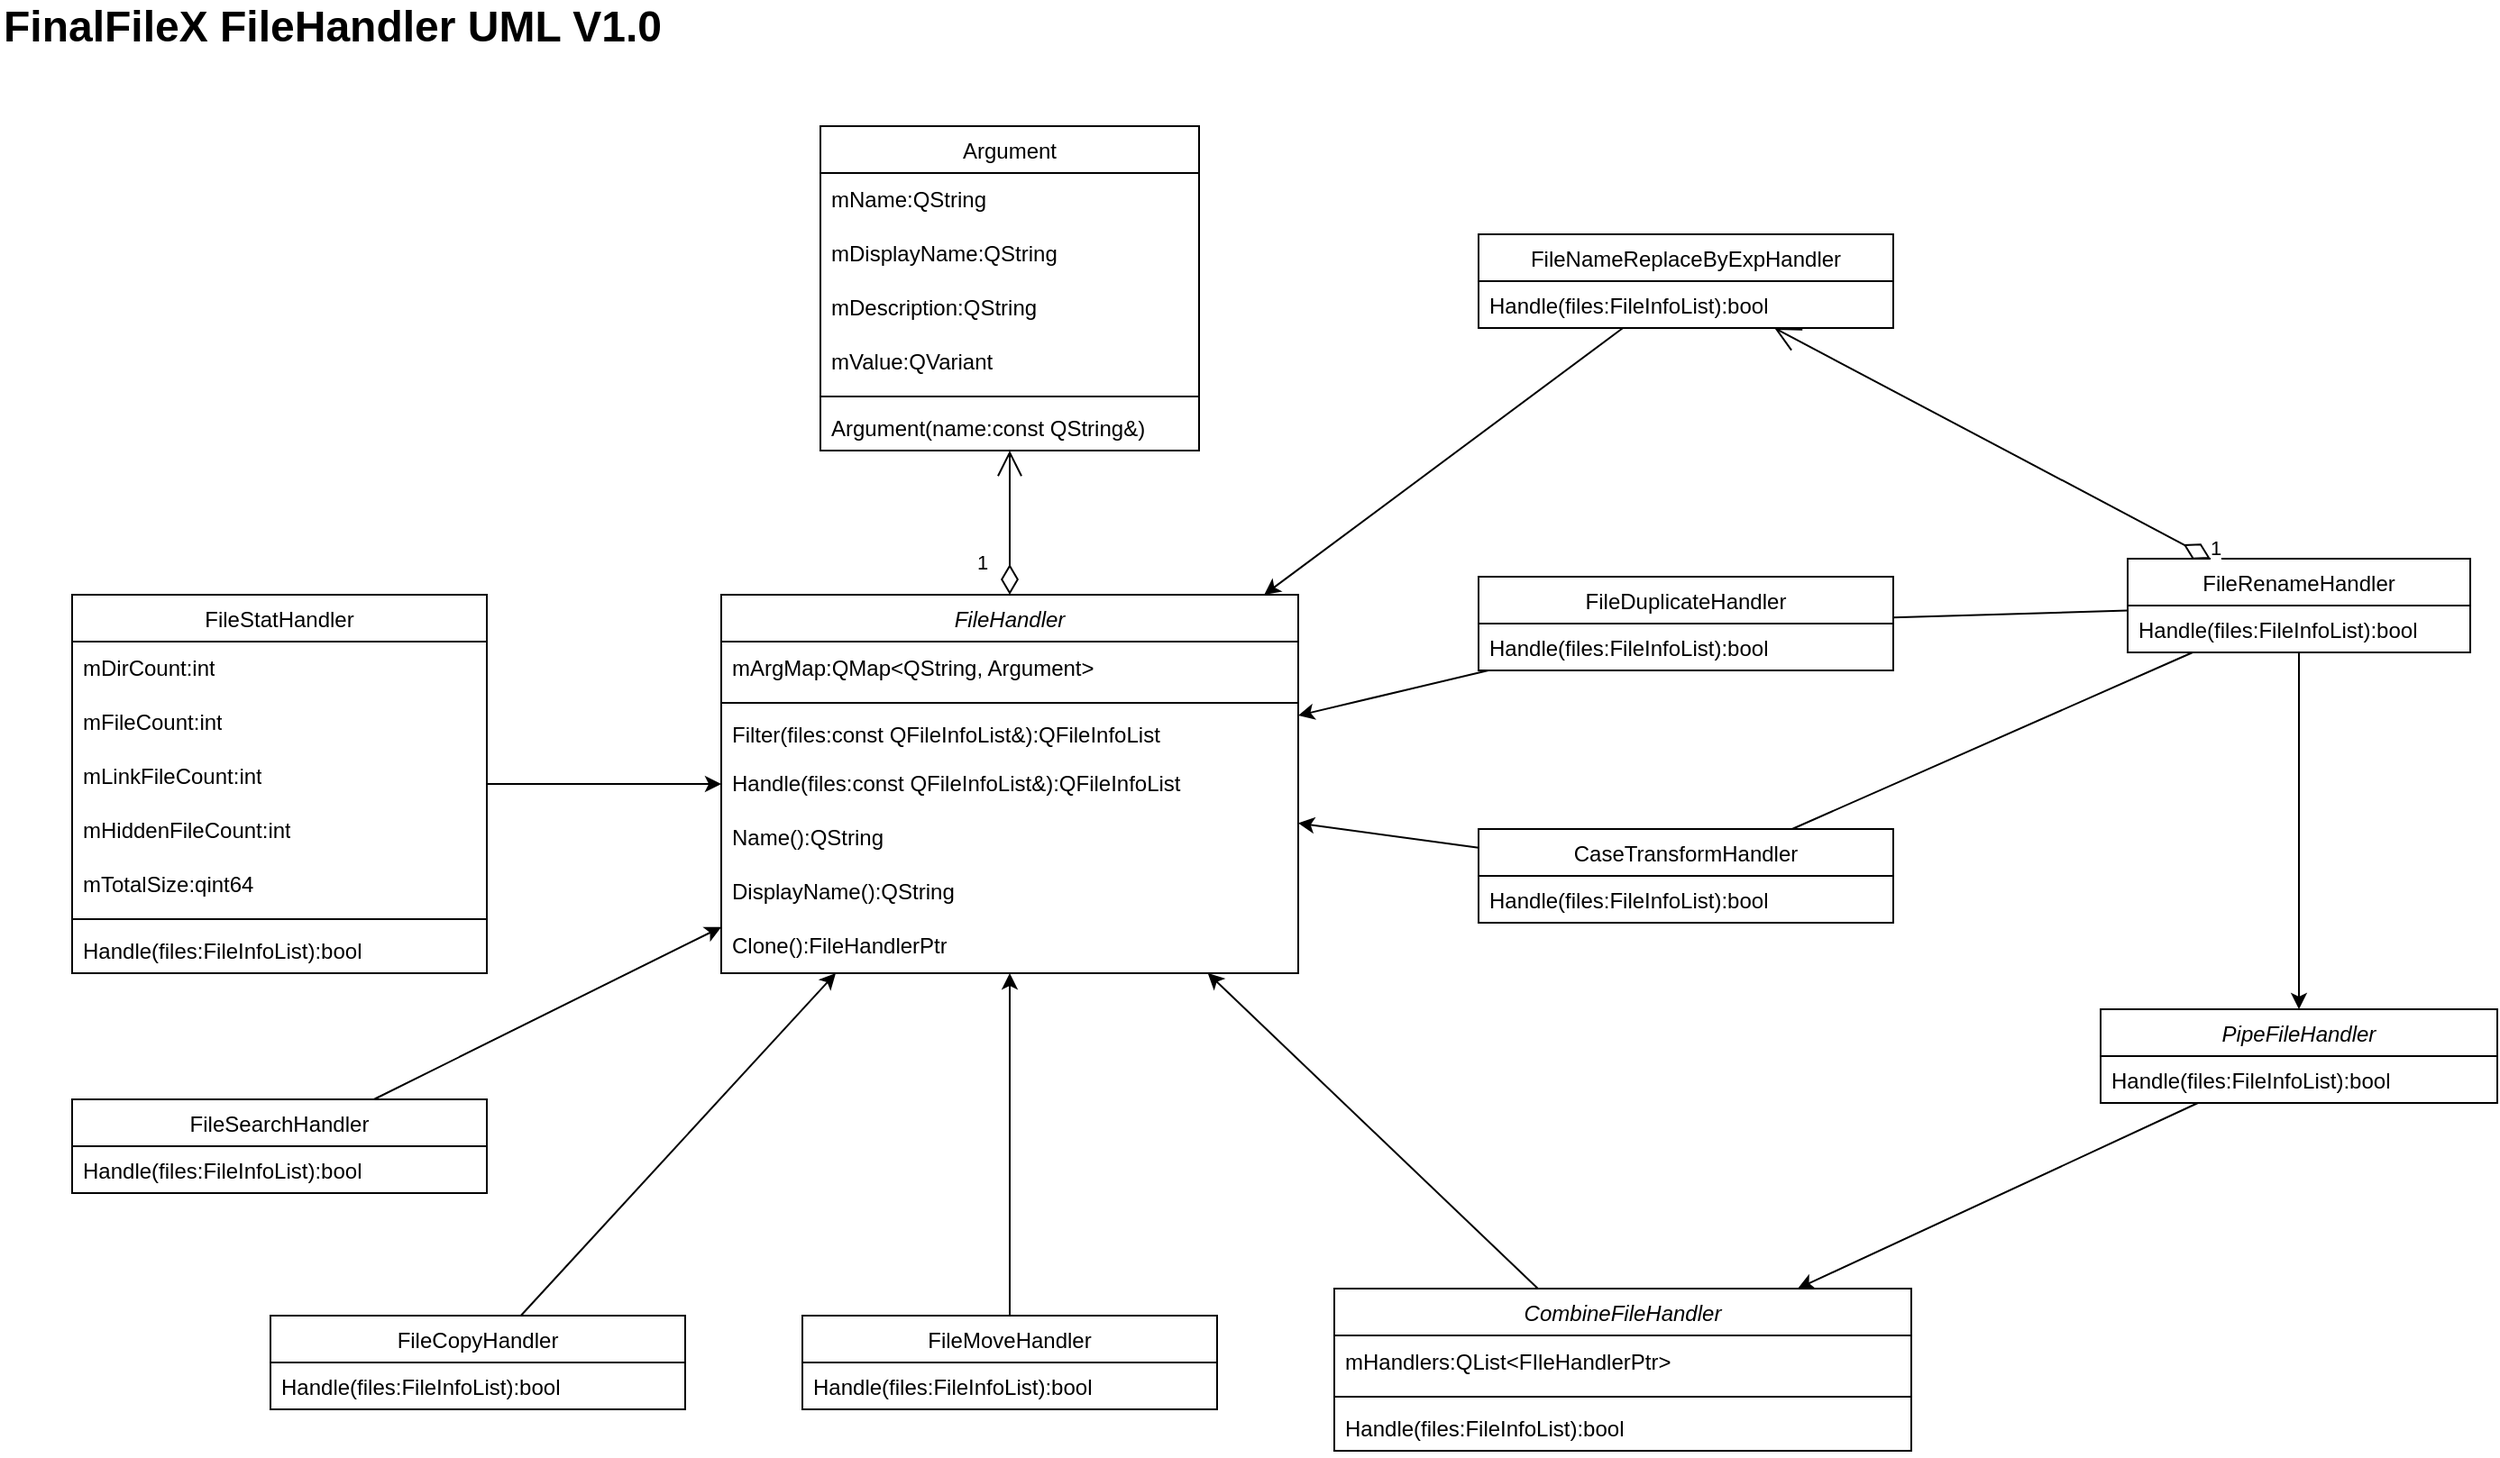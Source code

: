 <mxfile version="24.7.5" pages="2">
  <diagram id="C5RBs43oDa-KdzZeNtuy" name="FileHandler">
    <mxGraphModel dx="1100" dy="894" grid="1" gridSize="10" guides="1" tooltips="1" connect="1" arrows="1" fold="1" page="1" pageScale="1" pageWidth="1169" pageHeight="827" math="0" shadow="0">
      <root>
        <mxCell id="WIyWlLk6GJQsqaUBKTNV-0" />
        <mxCell id="WIyWlLk6GJQsqaUBKTNV-1" parent="WIyWlLk6GJQsqaUBKTNV-0" />
        <mxCell id="zkfFHV4jXpPFQw0GAbJ--0" value="FileHandler" style="swimlane;fontStyle=2;align=center;verticalAlign=top;childLayout=stackLayout;horizontal=1;startSize=26;horizontalStack=0;resizeParent=1;resizeLast=0;collapsible=1;marginBottom=0;rounded=0;shadow=0;strokeWidth=1;" parent="WIyWlLk6GJQsqaUBKTNV-1" vertex="1">
          <mxGeometry x="440" y="340" width="320" height="210" as="geometry">
            <mxRectangle x="230" y="140" width="160" height="26" as="alternateBounds" />
          </mxGeometry>
        </mxCell>
        <mxCell id="xFeu_6T7hkFSbPab-sVS-10" value="mArgMap:QMap&amp;lt;QString, Argument&amp;gt;" style="text;strokeColor=none;fillColor=none;align=left;verticalAlign=middle;spacingLeft=4;spacingRight=4;overflow=hidden;points=[[0,0.5],[1,0.5]];portConstraint=eastwest;rotatable=0;whiteSpace=wrap;html=1;" parent="zkfFHV4jXpPFQw0GAbJ--0" vertex="1">
          <mxGeometry y="26" width="320" height="30" as="geometry" />
        </mxCell>
        <mxCell id="zkfFHV4jXpPFQw0GAbJ--4" value="" style="line;html=1;strokeWidth=1;align=left;verticalAlign=middle;spacingTop=-1;spacingLeft=3;spacingRight=3;rotatable=0;labelPosition=right;points=[];portConstraint=eastwest;" parent="zkfFHV4jXpPFQw0GAbJ--0" vertex="1">
          <mxGeometry y="56" width="320" height="8" as="geometry" />
        </mxCell>
        <mxCell id="zkfFHV4jXpPFQw0GAbJ--5" value="Filter(files:const QFileInfoList&amp;):QFileInfoList" style="text;align=left;verticalAlign=top;spacingLeft=4;spacingRight=4;overflow=hidden;rotatable=0;points=[[0,0.5],[1,0.5]];portConstraint=eastwest;" parent="zkfFHV4jXpPFQw0GAbJ--0" vertex="1">
          <mxGeometry y="64" width="320" height="26" as="geometry" />
        </mxCell>
        <mxCell id="xFeu_6T7hkFSbPab-sVS-1" value="Handle(files:const QFileInfoList&amp;amp;):QFileInfoList" style="text;strokeColor=none;fillColor=none;align=left;verticalAlign=middle;spacingLeft=4;spacingRight=4;overflow=hidden;points=[[0,0.5],[1,0.5]];portConstraint=eastwest;rotatable=0;whiteSpace=wrap;html=1;" parent="zkfFHV4jXpPFQw0GAbJ--0" vertex="1">
          <mxGeometry y="90" width="320" height="30" as="geometry" />
        </mxCell>
        <mxCell id="xFeu_6T7hkFSbPab-sVS-26" value="Name():QString" style="text;strokeColor=none;fillColor=none;align=left;verticalAlign=middle;spacingLeft=4;spacingRight=4;overflow=hidden;points=[[0,0.5],[1,0.5]];portConstraint=eastwest;rotatable=0;whiteSpace=wrap;html=1;" parent="zkfFHV4jXpPFQw0GAbJ--0" vertex="1">
          <mxGeometry y="120" width="320" height="30" as="geometry" />
        </mxCell>
        <mxCell id="ElJcAsfgEHkfxeHRe_1u-12" value="DisplayName():QString" style="text;strokeColor=none;fillColor=none;align=left;verticalAlign=middle;spacingLeft=4;spacingRight=4;overflow=hidden;points=[[0,0.5],[1,0.5]];portConstraint=eastwest;rotatable=0;whiteSpace=wrap;html=1;" vertex="1" parent="zkfFHV4jXpPFQw0GAbJ--0">
          <mxGeometry y="150" width="320" height="30" as="geometry" />
        </mxCell>
        <mxCell id="ElJcAsfgEHkfxeHRe_1u-11" value="Clone():FileHandlerPtr" style="text;strokeColor=none;fillColor=none;align=left;verticalAlign=middle;spacingLeft=4;spacingRight=4;overflow=hidden;points=[[0,0.5],[1,0.5]];portConstraint=eastwest;rotatable=0;whiteSpace=wrap;html=1;" vertex="1" parent="zkfFHV4jXpPFQw0GAbJ--0">
          <mxGeometry y="180" width="320" height="30" as="geometry" />
        </mxCell>
        <mxCell id="xFeu_6T7hkFSbPab-sVS-9" style="rounded=0;orthogonalLoop=1;jettySize=auto;html=1;" parent="WIyWlLk6GJQsqaUBKTNV-1" source="xFeu_6T7hkFSbPab-sVS-14" target="zkfFHV4jXpPFQw0GAbJ--0" edge="1">
          <mxGeometry relative="1" as="geometry">
            <mxPoint x="600" y="780" as="sourcePoint" />
          </mxGeometry>
        </mxCell>
        <mxCell id="xFeu_6T7hkFSbPab-sVS-14" value="CombineFileHandler" style="swimlane;fontStyle=2;align=center;verticalAlign=top;childLayout=stackLayout;horizontal=1;startSize=26;horizontalStack=0;resizeParent=1;resizeLast=0;collapsible=1;marginBottom=0;rounded=0;shadow=0;strokeWidth=1;" parent="WIyWlLk6GJQsqaUBKTNV-1" vertex="1">
          <mxGeometry x="780" y="725" width="320" height="90" as="geometry">
            <mxRectangle x="230" y="140" width="160" height="26" as="alternateBounds" />
          </mxGeometry>
        </mxCell>
        <mxCell id="ElJcAsfgEHkfxeHRe_1u-13" value="mHandlers:QList&amp;lt;FIleHandlerPtr&amp;gt;" style="text;strokeColor=none;fillColor=none;align=left;verticalAlign=middle;spacingLeft=4;spacingRight=4;overflow=hidden;points=[[0,0.5],[1,0.5]];portConstraint=eastwest;rotatable=0;whiteSpace=wrap;html=1;" vertex="1" parent="xFeu_6T7hkFSbPab-sVS-14">
          <mxGeometry y="26" width="320" height="30" as="geometry" />
        </mxCell>
        <mxCell id="xFeu_6T7hkFSbPab-sVS-22" value="" style="line;html=1;strokeWidth=1;align=left;verticalAlign=middle;spacingTop=-1;spacingLeft=3;spacingRight=3;rotatable=0;labelPosition=right;points=[];portConstraint=eastwest;" parent="xFeu_6T7hkFSbPab-sVS-14" vertex="1">
          <mxGeometry y="56" width="320" height="8" as="geometry" />
        </mxCell>
        <mxCell id="xFeu_6T7hkFSbPab-sVS-24" value="Handle(files:FileInfoList):bool" style="text;align=left;verticalAlign=top;spacingLeft=4;spacingRight=4;overflow=hidden;rotatable=0;points=[[0,0.5],[1,0.5]];portConstraint=eastwest;" parent="xFeu_6T7hkFSbPab-sVS-14" vertex="1">
          <mxGeometry y="64" width="320" height="26" as="geometry" />
        </mxCell>
        <mxCell id="ElJcAsfgEHkfxeHRe_1u-1" value="Argument" style="swimlane;fontStyle=0;align=center;verticalAlign=top;childLayout=stackLayout;horizontal=1;startSize=26;horizontalStack=0;resizeParent=1;resizeLast=0;collapsible=1;marginBottom=0;rounded=0;shadow=0;strokeWidth=1;" vertex="1" parent="WIyWlLk6GJQsqaUBKTNV-1">
          <mxGeometry x="495" y="80" width="210" height="180" as="geometry">
            <mxRectangle x="230" y="140" width="160" height="26" as="alternateBounds" />
          </mxGeometry>
        </mxCell>
        <mxCell id="ElJcAsfgEHkfxeHRe_1u-2" value="mName:QString" style="text;strokeColor=none;fillColor=none;align=left;verticalAlign=middle;spacingLeft=4;spacingRight=4;overflow=hidden;points=[[0,0.5],[1,0.5]];portConstraint=eastwest;rotatable=0;whiteSpace=wrap;html=1;" vertex="1" parent="ElJcAsfgEHkfxeHRe_1u-1">
          <mxGeometry y="26" width="210" height="30" as="geometry" />
        </mxCell>
        <mxCell id="ElJcAsfgEHkfxeHRe_1u-3" value="mDisplayName:QString" style="text;strokeColor=none;fillColor=none;align=left;verticalAlign=middle;spacingLeft=4;spacingRight=4;overflow=hidden;points=[[0,0.5],[1,0.5]];portConstraint=eastwest;rotatable=0;whiteSpace=wrap;html=1;" vertex="1" parent="ElJcAsfgEHkfxeHRe_1u-1">
          <mxGeometry y="56" width="210" height="30" as="geometry" />
        </mxCell>
        <mxCell id="ElJcAsfgEHkfxeHRe_1u-4" value="mDescription:QString" style="text;strokeColor=none;fillColor=none;align=left;verticalAlign=middle;spacingLeft=4;spacingRight=4;overflow=hidden;points=[[0,0.5],[1,0.5]];portConstraint=eastwest;rotatable=0;whiteSpace=wrap;html=1;" vertex="1" parent="ElJcAsfgEHkfxeHRe_1u-1">
          <mxGeometry y="86" width="210" height="30" as="geometry" />
        </mxCell>
        <mxCell id="ElJcAsfgEHkfxeHRe_1u-5" value="mValue:QVariant" style="text;strokeColor=none;fillColor=none;align=left;verticalAlign=middle;spacingLeft=4;spacingRight=4;overflow=hidden;points=[[0,0.5],[1,0.5]];portConstraint=eastwest;rotatable=0;whiteSpace=wrap;html=1;" vertex="1" parent="ElJcAsfgEHkfxeHRe_1u-1">
          <mxGeometry y="116" width="210" height="30" as="geometry" />
        </mxCell>
        <mxCell id="ElJcAsfgEHkfxeHRe_1u-6" value="" style="line;html=1;strokeWidth=1;align=left;verticalAlign=middle;spacingTop=-1;spacingLeft=3;spacingRight=3;rotatable=0;labelPosition=right;points=[];portConstraint=eastwest;" vertex="1" parent="ElJcAsfgEHkfxeHRe_1u-1">
          <mxGeometry y="146" width="210" height="8" as="geometry" />
        </mxCell>
        <mxCell id="ElJcAsfgEHkfxeHRe_1u-7" value="Argument(name:const QString&amp;)" style="text;align=left;verticalAlign=top;spacingLeft=4;spacingRight=4;overflow=hidden;rotatable=0;points=[[0,0.5],[1,0.5]];portConstraint=eastwest;" vertex="1" parent="ElJcAsfgEHkfxeHRe_1u-1">
          <mxGeometry y="154" width="210" height="26" as="geometry" />
        </mxCell>
        <mxCell id="ElJcAsfgEHkfxeHRe_1u-10" value="1" style="endArrow=open;html=1;endSize=12;startArrow=diamondThin;startSize=14;startFill=0;align=left;verticalAlign=bottom;rounded=0;" edge="1" parent="WIyWlLk6GJQsqaUBKTNV-1" source="zkfFHV4jXpPFQw0GAbJ--0" target="ElJcAsfgEHkfxeHRe_1u-1">
          <mxGeometry x="-0.75" y="20" relative="1" as="geometry">
            <mxPoint x="740" y="830" as="sourcePoint" />
            <mxPoint x="900" y="830" as="targetPoint" />
            <mxPoint y="1" as="offset" />
          </mxGeometry>
        </mxCell>
        <mxCell id="ElJcAsfgEHkfxeHRe_1u-19" style="rounded=0;orthogonalLoop=1;jettySize=auto;html=1;" edge="1" parent="WIyWlLk6GJQsqaUBKTNV-1" source="ElJcAsfgEHkfxeHRe_1u-14" target="xFeu_6T7hkFSbPab-sVS-14">
          <mxGeometry relative="1" as="geometry">
            <mxPoint x="960" y="774" as="targetPoint" />
          </mxGeometry>
        </mxCell>
        <mxCell id="ElJcAsfgEHkfxeHRe_1u-14" value="PipeFileHandler" style="swimlane;fontStyle=2;align=center;verticalAlign=top;childLayout=stackLayout;horizontal=1;startSize=26;horizontalStack=0;resizeParent=1;resizeLast=0;collapsible=1;marginBottom=0;rounded=0;shadow=0;strokeWidth=1;" vertex="1" parent="WIyWlLk6GJQsqaUBKTNV-1">
          <mxGeometry x="1205" y="570" width="220" height="52" as="geometry">
            <mxRectangle x="230" y="140" width="160" height="26" as="alternateBounds" />
          </mxGeometry>
        </mxCell>
        <mxCell id="ElJcAsfgEHkfxeHRe_1u-18" value="Handle(files:FileInfoList):bool" style="text;align=left;verticalAlign=top;spacingLeft=4;spacingRight=4;overflow=hidden;rotatable=0;points=[[0,0.5],[1,0.5]];portConstraint=eastwest;" vertex="1" parent="ElJcAsfgEHkfxeHRe_1u-14">
          <mxGeometry y="26" width="220" height="26" as="geometry" />
        </mxCell>
        <mxCell id="ElJcAsfgEHkfxeHRe_1u-20" value="FileStatHandler" style="swimlane;fontStyle=0;align=center;verticalAlign=top;childLayout=stackLayout;horizontal=1;startSize=26;horizontalStack=0;resizeParent=1;resizeLast=0;collapsible=1;marginBottom=0;rounded=0;shadow=0;strokeWidth=1;" vertex="1" parent="WIyWlLk6GJQsqaUBKTNV-1">
          <mxGeometry x="80" y="340" width="230" height="210" as="geometry">
            <mxRectangle x="230" y="140" width="160" height="26" as="alternateBounds" />
          </mxGeometry>
        </mxCell>
        <mxCell id="ElJcAsfgEHkfxeHRe_1u-21" value="mDirCount:int" style="text;strokeColor=none;fillColor=none;align=left;verticalAlign=middle;spacingLeft=4;spacingRight=4;overflow=hidden;points=[[0,0.5],[1,0.5]];portConstraint=eastwest;rotatable=0;whiteSpace=wrap;html=1;" vertex="1" parent="ElJcAsfgEHkfxeHRe_1u-20">
          <mxGeometry y="26" width="230" height="30" as="geometry" />
        </mxCell>
        <mxCell id="ElJcAsfgEHkfxeHRe_1u-26" value="mFileCount:int" style="text;strokeColor=none;fillColor=none;align=left;verticalAlign=middle;spacingLeft=4;spacingRight=4;overflow=hidden;points=[[0,0.5],[1,0.5]];portConstraint=eastwest;rotatable=0;whiteSpace=wrap;html=1;" vertex="1" parent="ElJcAsfgEHkfxeHRe_1u-20">
          <mxGeometry y="56" width="230" height="30" as="geometry" />
        </mxCell>
        <mxCell id="ElJcAsfgEHkfxeHRe_1u-28" value="mLinkFileCount:int" style="text;strokeColor=none;fillColor=none;align=left;verticalAlign=middle;spacingLeft=4;spacingRight=4;overflow=hidden;points=[[0,0.5],[1,0.5]];portConstraint=eastwest;rotatable=0;whiteSpace=wrap;html=1;" vertex="1" parent="ElJcAsfgEHkfxeHRe_1u-20">
          <mxGeometry y="86" width="230" height="30" as="geometry" />
        </mxCell>
        <mxCell id="ElJcAsfgEHkfxeHRe_1u-27" value="mHiddenFileCount:int" style="text;strokeColor=none;fillColor=none;align=left;verticalAlign=middle;spacingLeft=4;spacingRight=4;overflow=hidden;points=[[0,0.5],[1,0.5]];portConstraint=eastwest;rotatable=0;whiteSpace=wrap;html=1;" vertex="1" parent="ElJcAsfgEHkfxeHRe_1u-20">
          <mxGeometry y="116" width="230" height="30" as="geometry" />
        </mxCell>
        <mxCell id="ElJcAsfgEHkfxeHRe_1u-29" value="mTotalSize:qint64" style="text;strokeColor=none;fillColor=none;align=left;verticalAlign=middle;spacingLeft=4;spacingRight=4;overflow=hidden;points=[[0,0.5],[1,0.5]];portConstraint=eastwest;rotatable=0;whiteSpace=wrap;html=1;" vertex="1" parent="ElJcAsfgEHkfxeHRe_1u-20">
          <mxGeometry y="146" width="230" height="30" as="geometry" />
        </mxCell>
        <mxCell id="ElJcAsfgEHkfxeHRe_1u-22" value="" style="line;html=1;strokeWidth=1;align=left;verticalAlign=middle;spacingTop=-1;spacingLeft=3;spacingRight=3;rotatable=0;labelPosition=right;points=[];portConstraint=eastwest;" vertex="1" parent="ElJcAsfgEHkfxeHRe_1u-20">
          <mxGeometry y="176" width="230" height="8" as="geometry" />
        </mxCell>
        <mxCell id="ElJcAsfgEHkfxeHRe_1u-24" value="Handle(files:FileInfoList):bool" style="text;align=left;verticalAlign=top;spacingLeft=4;spacingRight=4;overflow=hidden;rotatable=0;points=[[0,0.5],[1,0.5]];portConstraint=eastwest;" vertex="1" parent="ElJcAsfgEHkfxeHRe_1u-20">
          <mxGeometry y="184" width="230" height="26" as="geometry" />
        </mxCell>
        <mxCell id="ElJcAsfgEHkfxeHRe_1u-25" style="rounded=0;orthogonalLoop=1;jettySize=auto;html=1;exitX=1;exitY=0.5;exitDx=0;exitDy=0;" edge="1" parent="WIyWlLk6GJQsqaUBKTNV-1" source="ElJcAsfgEHkfxeHRe_1u-20" target="zkfFHV4jXpPFQw0GAbJ--0">
          <mxGeometry relative="1" as="geometry">
            <mxPoint x="410" y="490" as="targetPoint" />
          </mxGeometry>
        </mxCell>
        <mxCell id="ElJcAsfgEHkfxeHRe_1u-30" value="FileRenameHandler" style="swimlane;fontStyle=0;align=center;verticalAlign=top;childLayout=stackLayout;horizontal=1;startSize=26;horizontalStack=0;resizeParent=1;resizeLast=0;collapsible=1;marginBottom=0;rounded=0;shadow=0;strokeWidth=1;" vertex="1" parent="WIyWlLk6GJQsqaUBKTNV-1">
          <mxGeometry x="1220" y="320" width="190" height="52" as="geometry">
            <mxRectangle x="230" y="140" width="160" height="26" as="alternateBounds" />
          </mxGeometry>
        </mxCell>
        <mxCell id="ElJcAsfgEHkfxeHRe_1u-32" value="Handle(files:FileInfoList):bool" style="text;align=left;verticalAlign=top;spacingLeft=4;spacingRight=4;overflow=hidden;rotatable=0;points=[[0,0.5],[1,0.5]];portConstraint=eastwest;" vertex="1" parent="ElJcAsfgEHkfxeHRe_1u-30">
          <mxGeometry y="26" width="190" height="26" as="geometry" />
        </mxCell>
        <mxCell id="ElJcAsfgEHkfxeHRe_1u-45" style="rounded=0;orthogonalLoop=1;jettySize=auto;html=1;" edge="1" parent="WIyWlLk6GJQsqaUBKTNV-1" source="ElJcAsfgEHkfxeHRe_1u-42" target="zkfFHV4jXpPFQw0GAbJ--0">
          <mxGeometry relative="1" as="geometry" />
        </mxCell>
        <mxCell id="ElJcAsfgEHkfxeHRe_1u-42" value="FileSearchHandler" style="swimlane;fontStyle=0;align=center;verticalAlign=top;childLayout=stackLayout;horizontal=1;startSize=26;horizontalStack=0;resizeParent=1;resizeLast=0;collapsible=1;marginBottom=0;rounded=0;shadow=0;strokeWidth=1;" vertex="1" parent="WIyWlLk6GJQsqaUBKTNV-1">
          <mxGeometry x="80" y="620" width="230" height="52" as="geometry">
            <mxRectangle x="230" y="140" width="160" height="26" as="alternateBounds" />
          </mxGeometry>
        </mxCell>
        <mxCell id="ElJcAsfgEHkfxeHRe_1u-44" value="Handle(files:FileInfoList):bool" style="text;align=left;verticalAlign=top;spacingLeft=4;spacingRight=4;overflow=hidden;rotatable=0;points=[[0,0.5],[1,0.5]];portConstraint=eastwest;" vertex="1" parent="ElJcAsfgEHkfxeHRe_1u-42">
          <mxGeometry y="26" width="230" height="26" as="geometry" />
        </mxCell>
        <mxCell id="ElJcAsfgEHkfxeHRe_1u-49" style="rounded=0;orthogonalLoop=1;jettySize=auto;html=1;" edge="1" parent="WIyWlLk6GJQsqaUBKTNV-1" source="ElJcAsfgEHkfxeHRe_1u-46" target="zkfFHV4jXpPFQw0GAbJ--0">
          <mxGeometry relative="1" as="geometry" />
        </mxCell>
        <mxCell id="ElJcAsfgEHkfxeHRe_1u-46" value="FileCopyHandler" style="swimlane;fontStyle=0;align=center;verticalAlign=top;childLayout=stackLayout;horizontal=1;startSize=26;horizontalStack=0;resizeParent=1;resizeLast=0;collapsible=1;marginBottom=0;rounded=0;shadow=0;strokeWidth=1;" vertex="1" parent="WIyWlLk6GJQsqaUBKTNV-1">
          <mxGeometry x="190" y="740" width="230" height="52" as="geometry">
            <mxRectangle x="230" y="140" width="160" height="26" as="alternateBounds" />
          </mxGeometry>
        </mxCell>
        <mxCell id="ElJcAsfgEHkfxeHRe_1u-48" value="Handle(files:FileInfoList):bool" style="text;align=left;verticalAlign=top;spacingLeft=4;spacingRight=4;overflow=hidden;rotatable=0;points=[[0,0.5],[1,0.5]];portConstraint=eastwest;" vertex="1" parent="ElJcAsfgEHkfxeHRe_1u-46">
          <mxGeometry y="26" width="230" height="26" as="geometry" />
        </mxCell>
        <mxCell id="ElJcAsfgEHkfxeHRe_1u-53" style="rounded=0;orthogonalLoop=1;jettySize=auto;html=1;" edge="1" parent="WIyWlLk6GJQsqaUBKTNV-1" source="ElJcAsfgEHkfxeHRe_1u-50" target="zkfFHV4jXpPFQw0GAbJ--0">
          <mxGeometry relative="1" as="geometry" />
        </mxCell>
        <mxCell id="ElJcAsfgEHkfxeHRe_1u-50" value="FileMoveHandler" style="swimlane;fontStyle=0;align=center;verticalAlign=top;childLayout=stackLayout;horizontal=1;startSize=26;horizontalStack=0;resizeParent=1;resizeLast=0;collapsible=1;marginBottom=0;rounded=0;shadow=0;strokeWidth=1;" vertex="1" parent="WIyWlLk6GJQsqaUBKTNV-1">
          <mxGeometry x="485" y="740" width="230" height="52" as="geometry">
            <mxRectangle x="230" y="140" width="160" height="26" as="alternateBounds" />
          </mxGeometry>
        </mxCell>
        <mxCell id="ElJcAsfgEHkfxeHRe_1u-52" value="Handle(files:FileInfoList):bool" style="text;align=left;verticalAlign=top;spacingLeft=4;spacingRight=4;overflow=hidden;rotatable=0;points=[[0,0.5],[1,0.5]];portConstraint=eastwest;" vertex="1" parent="ElJcAsfgEHkfxeHRe_1u-50">
          <mxGeometry y="26" width="230" height="26" as="geometry" />
        </mxCell>
        <mxCell id="ElJcAsfgEHkfxeHRe_1u-55" value="FileNameReplaceByExpHandler" style="swimlane;fontStyle=0;align=center;verticalAlign=top;childLayout=stackLayout;horizontal=1;startSize=26;horizontalStack=0;resizeParent=1;resizeLast=0;collapsible=1;marginBottom=0;rounded=0;shadow=0;strokeWidth=1;" vertex="1" parent="WIyWlLk6GJQsqaUBKTNV-1">
          <mxGeometry x="860" y="140" width="230" height="52" as="geometry">
            <mxRectangle x="230" y="140" width="160" height="26" as="alternateBounds" />
          </mxGeometry>
        </mxCell>
        <mxCell id="ElJcAsfgEHkfxeHRe_1u-63" value="Handle(files:FileInfoList):bool" style="text;align=left;verticalAlign=top;spacingLeft=4;spacingRight=4;overflow=hidden;rotatable=0;points=[[0,0.5],[1,0.5]];portConstraint=eastwest;" vertex="1" parent="ElJcAsfgEHkfxeHRe_1u-55">
          <mxGeometry y="26" width="230" height="26" as="geometry" />
        </mxCell>
        <mxCell id="ElJcAsfgEHkfxeHRe_1u-64" style="rounded=0;orthogonalLoop=1;jettySize=auto;html=1;" edge="1" parent="WIyWlLk6GJQsqaUBKTNV-1" source="ElJcAsfgEHkfxeHRe_1u-55" target="zkfFHV4jXpPFQw0GAbJ--0">
          <mxGeometry relative="1" as="geometry" />
        </mxCell>
        <mxCell id="ElJcAsfgEHkfxeHRe_1u-65" value="CaseTransformHandler" style="swimlane;fontStyle=0;align=center;verticalAlign=top;childLayout=stackLayout;horizontal=1;startSize=26;horizontalStack=0;resizeParent=1;resizeLast=0;collapsible=1;marginBottom=0;rounded=0;shadow=0;strokeWidth=1;" vertex="1" parent="WIyWlLk6GJQsqaUBKTNV-1">
          <mxGeometry x="860" y="470" width="230" height="52" as="geometry">
            <mxRectangle x="230" y="140" width="160" height="26" as="alternateBounds" />
          </mxGeometry>
        </mxCell>
        <mxCell id="ElJcAsfgEHkfxeHRe_1u-67" value="Handle(files:FileInfoList):bool" style="text;align=left;verticalAlign=top;spacingLeft=4;spacingRight=4;overflow=hidden;rotatable=0;points=[[0,0.5],[1,0.5]];portConstraint=eastwest;" vertex="1" parent="ElJcAsfgEHkfxeHRe_1u-65">
          <mxGeometry y="26" width="230" height="26" as="geometry" />
        </mxCell>
        <mxCell id="ElJcAsfgEHkfxeHRe_1u-68" style="rounded=0;orthogonalLoop=1;jettySize=auto;html=1;" edge="1" parent="WIyWlLk6GJQsqaUBKTNV-1" source="ElJcAsfgEHkfxeHRe_1u-65" target="zkfFHV4jXpPFQw0GAbJ--0">
          <mxGeometry relative="1" as="geometry" />
        </mxCell>
        <mxCell id="ElJcAsfgEHkfxeHRe_1u-69" style="rounded=0;orthogonalLoop=1;jettySize=auto;html=1;" edge="1" parent="WIyWlLk6GJQsqaUBKTNV-1" source="ElJcAsfgEHkfxeHRe_1u-30" target="ElJcAsfgEHkfxeHRe_1u-14">
          <mxGeometry relative="1" as="geometry" />
        </mxCell>
        <mxCell id="ElJcAsfgEHkfxeHRe_1u-70" value="1" style="endArrow=open;html=1;endSize=12;startArrow=diamondThin;startSize=14;startFill=0;align=left;verticalAlign=bottom;rounded=0;" edge="1" parent="WIyWlLk6GJQsqaUBKTNV-1" source="ElJcAsfgEHkfxeHRe_1u-30" target="ElJcAsfgEHkfxeHRe_1u-55">
          <mxGeometry x="-1" y="3" relative="1" as="geometry">
            <mxPoint x="1260.42" y="200" as="sourcePoint" />
            <mxPoint x="1219.42" y="130" as="targetPoint" />
          </mxGeometry>
        </mxCell>
        <mxCell id="ElJcAsfgEHkfxeHRe_1u-71" value="FileDuplicateHandler" style="swimlane;fontStyle=0;align=center;verticalAlign=top;childLayout=stackLayout;horizontal=1;startSize=26;horizontalStack=0;resizeParent=1;resizeLast=0;collapsible=1;marginBottom=0;rounded=0;shadow=0;strokeWidth=1;" vertex="1" parent="WIyWlLk6GJQsqaUBKTNV-1">
          <mxGeometry x="860" y="330" width="230" height="52" as="geometry">
            <mxRectangle x="230" y="140" width="160" height="26" as="alternateBounds" />
          </mxGeometry>
        </mxCell>
        <mxCell id="ElJcAsfgEHkfxeHRe_1u-73" value="Handle(files:FileInfoList):bool" style="text;align=left;verticalAlign=top;spacingLeft=4;spacingRight=4;overflow=hidden;rotatable=0;points=[[0,0.5],[1,0.5]];portConstraint=eastwest;" vertex="1" parent="ElJcAsfgEHkfxeHRe_1u-71">
          <mxGeometry y="26" width="230" height="26" as="geometry" />
        </mxCell>
        <mxCell id="ElJcAsfgEHkfxeHRe_1u-74" style="rounded=0;orthogonalLoop=1;jettySize=auto;html=1;" edge="1" parent="WIyWlLk6GJQsqaUBKTNV-1" source="ElJcAsfgEHkfxeHRe_1u-71" target="zkfFHV4jXpPFQw0GAbJ--0">
          <mxGeometry relative="1" as="geometry" />
        </mxCell>
        <mxCell id="ElJcAsfgEHkfxeHRe_1u-75" value="" style="endArrow=none;html=1;rounded=0;" edge="1" parent="WIyWlLk6GJQsqaUBKTNV-1" source="ElJcAsfgEHkfxeHRe_1u-71" target="ElJcAsfgEHkfxeHRe_1u-30">
          <mxGeometry width="50" height="50" relative="1" as="geometry">
            <mxPoint x="1100" y="380" as="sourcePoint" />
            <mxPoint x="1150" y="330" as="targetPoint" />
          </mxGeometry>
        </mxCell>
        <mxCell id="ElJcAsfgEHkfxeHRe_1u-76" value="" style="endArrow=none;html=1;rounded=0;" edge="1" parent="WIyWlLk6GJQsqaUBKTNV-1" source="ElJcAsfgEHkfxeHRe_1u-65" target="ElJcAsfgEHkfxeHRe_1u-30">
          <mxGeometry width="50" height="50" relative="1" as="geometry">
            <mxPoint x="1120" y="480" as="sourcePoint" />
            <mxPoint x="1170" y="430" as="targetPoint" />
          </mxGeometry>
        </mxCell>
        <mxCell id="t0K0J3wE6cwQLeRf8IU6-0" value="FinalFileX FileHandler UML V1.0" style="text;html=1;align=left;verticalAlign=middle;whiteSpace=wrap;rounded=0;fontStyle=1;fontSize=24;" vertex="1" parent="WIyWlLk6GJQsqaUBKTNV-1">
          <mxGeometry x="40" y="10" width="430" height="30" as="geometry" />
        </mxCell>
      </root>
    </mxGraphModel>
  </diagram>
  <diagram id="LRrIZrNKLbFwMEd9Rjuz" name="FileFilter">
    <mxGraphModel dx="2000" dy="1625" grid="1" gridSize="10" guides="1" tooltips="1" connect="1" arrows="1" fold="1" page="1" pageScale="1" pageWidth="1169" pageHeight="827" math="0" shadow="0">
      <root>
        <mxCell id="0" />
        <mxCell id="1" parent="0" />
        <mxCell id="_RGbtQPsiRkDL_RtNhEb-1" value="FileFilter" style="swimlane;fontStyle=2;align=center;verticalAlign=top;childLayout=stackLayout;horizontal=1;startSize=26;horizontalStack=0;resizeParent=1;resizeLast=0;collapsible=1;marginBottom=0;rounded=0;shadow=0;strokeWidth=1;" vertex="1" parent="1">
          <mxGeometry x="445" y="130" width="210" height="60" as="geometry">
            <mxRectangle x="230" y="140" width="160" height="26" as="alternateBounds" />
          </mxGeometry>
        </mxCell>
        <mxCell id="_RGbtQPsiRkDL_RtNhEb-4" value="Accept(file:const QFileInfo&amp;) : bool" style="text;align=left;verticalAlign=top;spacingLeft=4;spacingRight=4;overflow=hidden;rotatable=0;points=[[0,0.5],[1,0.5]];portConstraint=eastwest;" vertex="1" parent="_RGbtQPsiRkDL_RtNhEb-1">
          <mxGeometry y="26" width="210" height="26" as="geometry" />
        </mxCell>
        <mxCell id="ZVtut56ic28EYahH7aHD-10" style="rounded=0;orthogonalLoop=1;jettySize=auto;html=1;" edge="1" parent="1" source="Zme2y5iaD-P69wJuf3gW-1" target="ZVtut56ic28EYahH7aHD-1">
          <mxGeometry relative="1" as="geometry" />
        </mxCell>
        <mxCell id="Zme2y5iaD-P69wJuf3gW-1" value="AndFileFilter" style="swimlane;fontStyle=0;align=center;verticalAlign=top;childLayout=stackLayout;horizontal=1;startSize=26;horizontalStack=0;resizeParent=1;resizeLast=0;collapsible=1;marginBottom=0;rounded=0;shadow=0;strokeWidth=1;" vertex="1" parent="1">
          <mxGeometry x="195" y="430" width="210" height="60" as="geometry">
            <mxRectangle x="230" y="140" width="160" height="26" as="alternateBounds" />
          </mxGeometry>
        </mxCell>
        <mxCell id="Zme2y5iaD-P69wJuf3gW-2" value="Accept(file:const QFileInfo&amp;) : bool" style="text;align=left;verticalAlign=top;spacingLeft=4;spacingRight=4;overflow=hidden;rotatable=0;points=[[0,0.5],[1,0.5]];portConstraint=eastwest;" vertex="1" parent="Zme2y5iaD-P69wJuf3gW-1">
          <mxGeometry y="26" width="210" height="26" as="geometry" />
        </mxCell>
        <mxCell id="ZVtut56ic28EYahH7aHD-9" style="edgeStyle=orthogonalEdgeStyle;rounded=0;orthogonalLoop=1;jettySize=auto;html=1;" edge="1" parent="1" source="ZVtut56ic28EYahH7aHD-1" target="_RGbtQPsiRkDL_RtNhEb-1">
          <mxGeometry relative="1" as="geometry" />
        </mxCell>
        <mxCell id="ZVtut56ic28EYahH7aHD-1" value="ComposeFileFilter" style="swimlane;fontStyle=2;align=center;verticalAlign=top;childLayout=stackLayout;horizontal=1;startSize=26;horizontalStack=0;resizeParent=1;resizeLast=0;collapsible=1;marginBottom=0;rounded=0;shadow=0;strokeWidth=1;" vertex="1" parent="1">
          <mxGeometry x="445" y="240" width="210" height="120" as="geometry">
            <mxRectangle x="230" y="140" width="160" height="26" as="alternateBounds" />
          </mxGeometry>
        </mxCell>
        <mxCell id="ZVtut56ic28EYahH7aHD-2" value="mLeftFilter:FileFilterPtr" style="text;strokeColor=none;fillColor=none;align=left;verticalAlign=middle;spacingLeft=4;spacingRight=4;overflow=hidden;points=[[0,0.5],[1,0.5]];portConstraint=eastwest;rotatable=0;whiteSpace=wrap;html=1;" vertex="1" parent="ZVtut56ic28EYahH7aHD-1">
          <mxGeometry y="26" width="210" height="30" as="geometry" />
        </mxCell>
        <mxCell id="ZVtut56ic28EYahH7aHD-3" value="mRightFilter:FileFilterPtr" style="text;strokeColor=none;fillColor=none;align=left;verticalAlign=middle;spacingLeft=4;spacingRight=4;overflow=hidden;points=[[0,0.5],[1,0.5]];portConstraint=eastwest;rotatable=0;whiteSpace=wrap;html=1;" vertex="1" parent="ZVtut56ic28EYahH7aHD-1">
          <mxGeometry y="56" width="210" height="30" as="geometry" />
        </mxCell>
        <mxCell id="ZVtut56ic28EYahH7aHD-7" value="" style="line;html=1;strokeWidth=1;align=left;verticalAlign=middle;spacingTop=-1;spacingLeft=3;spacingRight=3;rotatable=0;labelPosition=right;points=[];portConstraint=eastwest;" vertex="1" parent="ZVtut56ic28EYahH7aHD-1">
          <mxGeometry y="86" width="210" height="8" as="geometry" />
        </mxCell>
        <mxCell id="ZVtut56ic28EYahH7aHD-8" value="Accept(file:const QFileInfo&amp;) : bool" style="text;align=left;verticalAlign=top;spacingLeft=4;spacingRight=4;overflow=hidden;rotatable=0;points=[[0,0.5],[1,0.5]];portConstraint=eastwest;" vertex="1" parent="ZVtut56ic28EYahH7aHD-1">
          <mxGeometry y="94" width="210" height="26" as="geometry" />
        </mxCell>
        <mxCell id="ZVtut56ic28EYahH7aHD-13" style="rounded=0;orthogonalLoop=1;jettySize=auto;html=1;" edge="1" parent="1" source="ZVtut56ic28EYahH7aHD-11" target="ZVtut56ic28EYahH7aHD-1">
          <mxGeometry relative="1" as="geometry" />
        </mxCell>
        <mxCell id="ZVtut56ic28EYahH7aHD-11" value="OrFileFilter" style="swimlane;fontStyle=0;align=center;verticalAlign=top;childLayout=stackLayout;horizontal=1;startSize=26;horizontalStack=0;resizeParent=1;resizeLast=0;collapsible=1;marginBottom=0;rounded=0;shadow=0;strokeWidth=1;" vertex="1" parent="1">
          <mxGeometry x="455" y="430" width="210" height="60" as="geometry">
            <mxRectangle x="230" y="140" width="160" height="26" as="alternateBounds" />
          </mxGeometry>
        </mxCell>
        <mxCell id="ZVtut56ic28EYahH7aHD-12" value="Accept(file:const QFileInfo&amp;) : bool" style="text;align=left;verticalAlign=top;spacingLeft=4;spacingRight=4;overflow=hidden;rotatable=0;points=[[0,0.5],[1,0.5]];portConstraint=eastwest;" vertex="1" parent="ZVtut56ic28EYahH7aHD-11">
          <mxGeometry y="26" width="210" height="26" as="geometry" />
        </mxCell>
        <mxCell id="ZVtut56ic28EYahH7aHD-16" style="rounded=0;orthogonalLoop=1;jettySize=auto;html=1;" edge="1" parent="1" source="ZVtut56ic28EYahH7aHD-14" target="ZVtut56ic28EYahH7aHD-1">
          <mxGeometry relative="1" as="geometry" />
        </mxCell>
        <mxCell id="ZVtut56ic28EYahH7aHD-14" value="NotFileFilter" style="swimlane;fontStyle=0;align=center;verticalAlign=top;childLayout=stackLayout;horizontal=1;startSize=26;horizontalStack=0;resizeParent=1;resizeLast=0;collapsible=1;marginBottom=0;rounded=0;shadow=0;strokeWidth=1;" vertex="1" parent="1">
          <mxGeometry x="695" y="430" width="210" height="60" as="geometry">
            <mxRectangle x="230" y="140" width="160" height="26" as="alternateBounds" />
          </mxGeometry>
        </mxCell>
        <mxCell id="ZVtut56ic28EYahH7aHD-15" value="Accept(file:const QFileInfo&amp;) : bool" style="text;align=left;verticalAlign=top;spacingLeft=4;spacingRight=4;overflow=hidden;rotatable=0;points=[[0,0.5],[1,0.5]];portConstraint=eastwest;" vertex="1" parent="ZVtut56ic28EYahH7aHD-14">
          <mxGeometry y="26" width="210" height="26" as="geometry" />
        </mxCell>
        <mxCell id="ZVtut56ic28EYahH7aHD-19" style="rounded=0;orthogonalLoop=1;jettySize=auto;html=1;" edge="1" parent="1" source="ZVtut56ic28EYahH7aHD-17" target="ZVtut56ic28EYahH7aHD-1">
          <mxGeometry relative="1" as="geometry" />
        </mxCell>
        <mxCell id="ZVtut56ic28EYahH7aHD-17" value="OnlyFileFilter" style="swimlane;fontStyle=0;align=center;verticalAlign=top;childLayout=stackLayout;horizontal=1;startSize=26;horizontalStack=0;resizeParent=1;resizeLast=0;collapsible=1;marginBottom=0;rounded=0;shadow=0;strokeWidth=1;" vertex="1" parent="1">
          <mxGeometry x="815" y="330" width="210" height="60" as="geometry">
            <mxRectangle x="230" y="140" width="160" height="26" as="alternateBounds" />
          </mxGeometry>
        </mxCell>
        <mxCell id="ZVtut56ic28EYahH7aHD-18" value="Accept(file:const QFileInfo&amp;) : bool" style="text;align=left;verticalAlign=top;spacingLeft=4;spacingRight=4;overflow=hidden;rotatable=0;points=[[0,0.5],[1,0.5]];portConstraint=eastwest;" vertex="1" parent="ZVtut56ic28EYahH7aHD-17">
          <mxGeometry y="26" width="210" height="26" as="geometry" />
        </mxCell>
        <mxCell id="ZVtut56ic28EYahH7aHD-20" value="OnlyDirFilter" style="swimlane;fontStyle=0;align=center;verticalAlign=top;childLayout=stackLayout;horizontal=1;startSize=26;horizontalStack=0;resizeParent=1;resizeLast=0;collapsible=1;marginBottom=0;rounded=0;shadow=0;strokeWidth=1;" vertex="1" parent="1">
          <mxGeometry x="815" y="230" width="210" height="60" as="geometry">
            <mxRectangle x="230" y="140" width="160" height="26" as="alternateBounds" />
          </mxGeometry>
        </mxCell>
        <mxCell id="ZVtut56ic28EYahH7aHD-21" value="Accept(file:const QFileInfo&amp;) : bool" style="text;align=left;verticalAlign=top;spacingLeft=4;spacingRight=4;overflow=hidden;rotatable=0;points=[[0,0.5],[1,0.5]];portConstraint=eastwest;" vertex="1" parent="ZVtut56ic28EYahH7aHD-20">
          <mxGeometry y="26" width="210" height="26" as="geometry" />
        </mxCell>
        <mxCell id="ZVtut56ic28EYahH7aHD-22" style="rounded=0;orthogonalLoop=1;jettySize=auto;html=1;" edge="1" parent="1" source="ZVtut56ic28EYahH7aHD-20" target="ZVtut56ic28EYahH7aHD-1">
          <mxGeometry relative="1" as="geometry" />
        </mxCell>
        <mxCell id="ZVtut56ic28EYahH7aHD-25" style="rounded=0;orthogonalLoop=1;jettySize=auto;html=1;" edge="1" parent="1" source="ZVtut56ic28EYahH7aHD-26" target="ZVtut56ic28EYahH7aHD-1">
          <mxGeometry relative="1" as="geometry">
            <mxPoint x="355" y="300" as="sourcePoint" />
          </mxGeometry>
        </mxCell>
        <mxCell id="ZVtut56ic28EYahH7aHD-26" value="RegExpFileFilter" style="swimlane;fontStyle=0;align=center;verticalAlign=top;childLayout=stackLayout;horizontal=1;startSize=26;horizontalStack=0;resizeParent=1;resizeLast=0;collapsible=1;marginBottom=0;rounded=0;shadow=0;strokeWidth=1;" vertex="1" parent="1">
          <mxGeometry x="120" y="260" width="210" height="90" as="geometry">
            <mxRectangle x="230" y="140" width="160" height="26" as="alternateBounds" />
          </mxGeometry>
        </mxCell>
        <mxCell id="ZVtut56ic28EYahH7aHD-28" value="mRegExp:QRegExp" style="text;strokeColor=none;fillColor=none;align=left;verticalAlign=middle;spacingLeft=4;spacingRight=4;overflow=hidden;points=[[0,0.5],[1,0.5]];portConstraint=eastwest;rotatable=0;whiteSpace=wrap;html=1;" vertex="1" parent="ZVtut56ic28EYahH7aHD-26">
          <mxGeometry y="26" width="210" height="30" as="geometry" />
        </mxCell>
        <mxCell id="ZVtut56ic28EYahH7aHD-29" value="" style="line;html=1;strokeWidth=1;align=left;verticalAlign=middle;spacingTop=-1;spacingLeft=3;spacingRight=3;rotatable=0;labelPosition=right;points=[];portConstraint=eastwest;" vertex="1" parent="ZVtut56ic28EYahH7aHD-26">
          <mxGeometry y="56" width="210" height="8" as="geometry" />
        </mxCell>
        <mxCell id="ZVtut56ic28EYahH7aHD-30" value="Accept(file:const QFileInfo&amp;) : bool" style="text;align=left;verticalAlign=top;spacingLeft=4;spacingRight=4;overflow=hidden;rotatable=0;points=[[0,0.5],[1,0.5]];portConstraint=eastwest;" vertex="1" parent="ZVtut56ic28EYahH7aHD-26">
          <mxGeometry y="64" width="210" height="26" as="geometry" />
        </mxCell>
        <mxCell id="ZVtut56ic28EYahH7aHD-31" value="FileFilterExpr" style="swimlane;fontStyle=0;align=center;verticalAlign=top;childLayout=stackLayout;horizontal=1;startSize=26;horizontalStack=0;resizeParent=1;resizeLast=0;collapsible=1;marginBottom=0;rounded=0;shadow=0;strokeWidth=1;" vertex="1" parent="1">
          <mxGeometry x="120" y="115" width="210" height="90" as="geometry">
            <mxRectangle x="230" y="140" width="160" height="26" as="alternateBounds" />
          </mxGeometry>
        </mxCell>
        <mxCell id="ZVtut56ic28EYahH7aHD-32" value="mRegExp:QRegExp" style="text;strokeColor=none;fillColor=none;align=left;verticalAlign=middle;spacingLeft=4;spacingRight=4;overflow=hidden;points=[[0,0.5],[1,0.5]];portConstraint=eastwest;rotatable=0;whiteSpace=wrap;html=1;" vertex="1" parent="ZVtut56ic28EYahH7aHD-31">
          <mxGeometry y="26" width="210" height="30" as="geometry" />
        </mxCell>
        <mxCell id="ZVtut56ic28EYahH7aHD-33" value="" style="line;html=1;strokeWidth=1;align=left;verticalAlign=middle;spacingTop=-1;spacingLeft=3;spacingRight=3;rotatable=0;labelPosition=right;points=[];portConstraint=eastwest;" vertex="1" parent="ZVtut56ic28EYahH7aHD-31">
          <mxGeometry y="56" width="210" height="8" as="geometry" />
        </mxCell>
        <mxCell id="ZVtut56ic28EYahH7aHD-34" value="Accept(file:const QFileInfo&amp;) : bool" style="text;align=left;verticalAlign=top;spacingLeft=4;spacingRight=4;overflow=hidden;rotatable=0;points=[[0,0.5],[1,0.5]];portConstraint=eastwest;" vertex="1" parent="ZVtut56ic28EYahH7aHD-31">
          <mxGeometry y="64" width="210" height="26" as="geometry" />
        </mxCell>
        <mxCell id="ZVtut56ic28EYahH7aHD-35" value="" style="endArrow=none;dashed=1;html=1;rounded=0;" edge="1" parent="1" source="ZVtut56ic28EYahH7aHD-31" target="_RGbtQPsiRkDL_RtNhEb-1">
          <mxGeometry width="50" height="50" relative="1" as="geometry">
            <mxPoint x="380" y="230" as="sourcePoint" />
            <mxPoint x="430" y="180" as="targetPoint" />
          </mxGeometry>
        </mxCell>
        <mxCell id="ElG84oraPB666NB57xLn-1" value="FinalFileX FileFilter UML V1.0" style="text;html=1;align=left;verticalAlign=middle;whiteSpace=wrap;rounded=0;fontStyle=1;fontSize=24;" vertex="1" parent="1">
          <mxGeometry x="40" y="10" width="430" height="30" as="geometry" />
        </mxCell>
      </root>
    </mxGraphModel>
  </diagram>
</mxfile>

